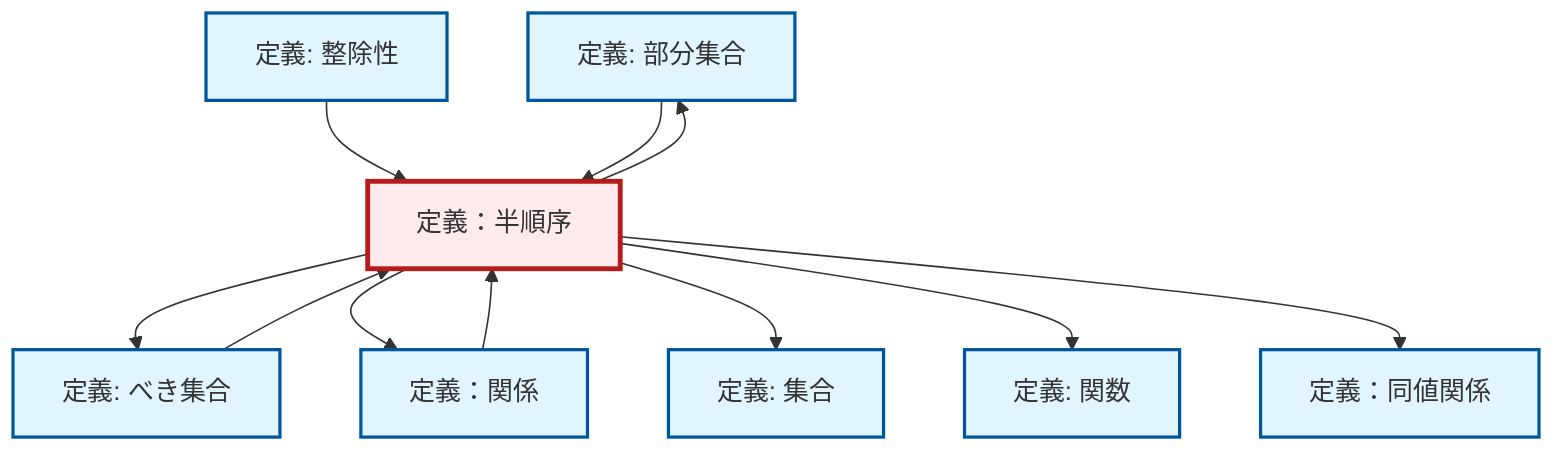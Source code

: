 graph TD
    classDef definition fill:#e1f5fe,stroke:#01579b,stroke-width:2px
    classDef theorem fill:#f3e5f5,stroke:#4a148c,stroke-width:2px
    classDef axiom fill:#fff3e0,stroke:#e65100,stroke-width:2px
    classDef example fill:#e8f5e9,stroke:#1b5e20,stroke-width:2px
    classDef current fill:#ffebee,stroke:#b71c1c,stroke-width:3px
    def-subset["定義: 部分集合"]:::definition
    def-partial-order["定義：半順序"]:::definition
    def-set["定義: 集合"]:::definition
    def-equivalence-relation["定義：同値関係"]:::definition
    def-function["定義: 関数"]:::definition
    def-power-set["定義: べき集合"]:::definition
    def-divisibility["定義: 整除性"]:::definition
    def-relation["定義：関係"]:::definition
    def-partial-order --> def-power-set
    def-partial-order --> def-relation
    def-relation --> def-partial-order
    def-partial-order --> def-set
    def-divisibility --> def-partial-order
    def-partial-order --> def-function
    def-partial-order --> def-equivalence-relation
    def-power-set --> def-partial-order
    def-subset --> def-partial-order
    def-partial-order --> def-subset
    class def-partial-order current